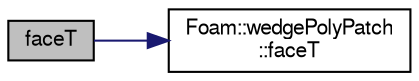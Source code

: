digraph "faceT"
{
  bgcolor="transparent";
  edge [fontname="FreeSans",fontsize="10",labelfontname="FreeSans",labelfontsize="10"];
  node [fontname="FreeSans",fontsize="10",shape=record];
  rankdir="LR";
  Node4 [label="faceT",height=0.2,width=0.4,color="black", fillcolor="grey75", style="filled", fontcolor="black"];
  Node4 -> Node5 [color="midnightblue",fontsize="10",style="solid",fontname="FreeSans"];
  Node5 [label="Foam::wedgePolyPatch\l::faceT",height=0.2,width=0.4,color="black",URL="$a27470.html#ae4aa969415e136694e0fb53e33f0f38c",tooltip="Return face transformation tensor. "];
}
